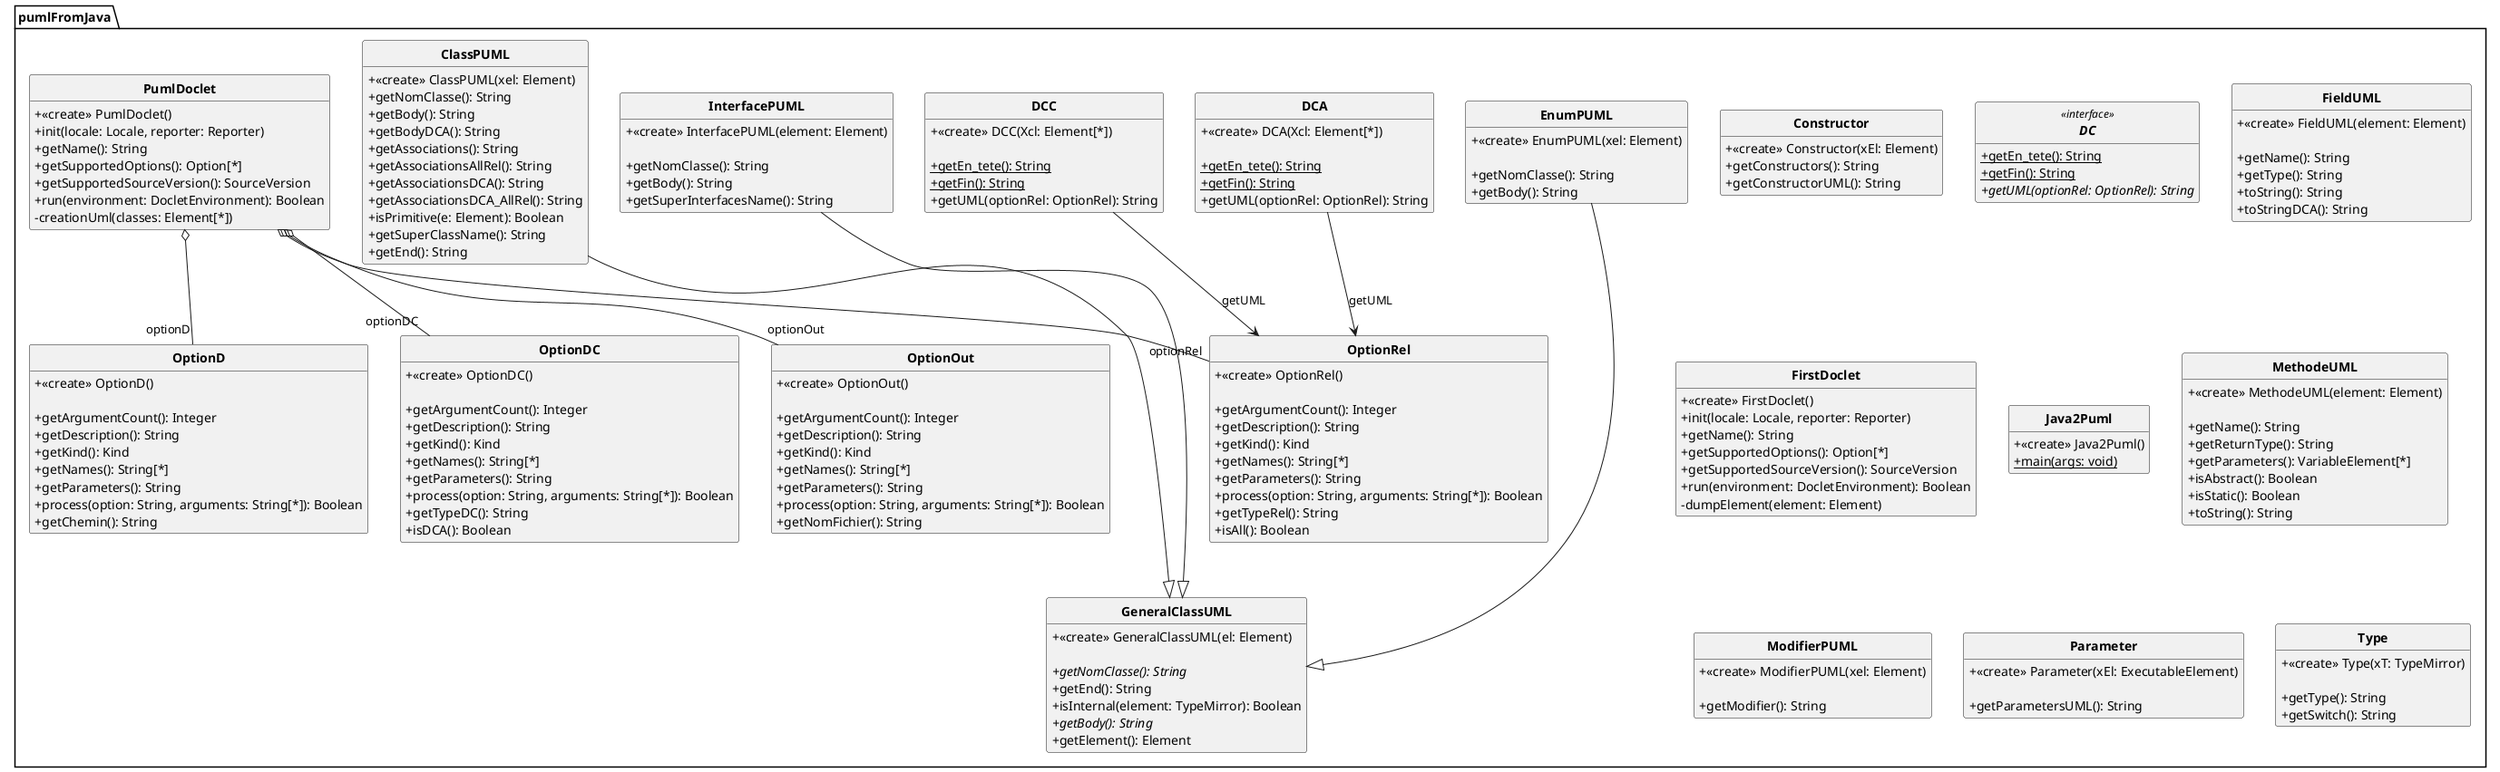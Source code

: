 @startuml
'https://plantuml.com/class-diagram
skinparam style strictuml
skinparam classAttributeIconSize 0
skinparam classFontStyle Bold
hide empty members

Class pumlFromJava.ClassPUML{
+ <<create>> ClassPUML(xel: Element)
+ getNomClasse(): String
+ getBody(): String
+ getBodyDCA(): String
+ getAssociations(): String
+ getAssociationsAllRel(): String
+ getAssociationsDCA(): String
+ getAssociationsDCA_AllRel(): String
+ isPrimitive(e: Element): Boolean
+ getSuperClassName(): String
+ getEnd(): String

}

pumlFromJava.ClassPUML ---|> pumlFromJava.GeneralClassUML
Class pumlFromJava.Constructor{
+ <<create>> Constructor(xEl: Element)



+ getConstructors(): String
+ getConstructorUML(): String

}


Interface pumlFromJava.DC<<interface>> {
{static} + getEn_tete(): String
{static} + getFin(): String
{abstract} + getUML(optionRel: OptionRel): String

}

Class pumlFromJava.DCA{
+ <<create>> DCA(Xcl: Element[*])

{static} + getEn_tete(): String
{static} + getFin(): String
+ getUML(optionRel: OptionRel): String

}
pumlFromJava.DCA --> pumlFromJava.OptionRel: getUML


Class pumlFromJava.DCC{
+ <<create>> DCC(Xcl: Element[*])

{static} + getEn_tete(): String
{static} + getFin(): String
+ getUML(optionRel: OptionRel): String

}
pumlFromJava.DCC --> pumlFromJava.OptionRel: getUML


Class pumlFromJava.EnumPUML{
+ <<create>> EnumPUML(xel: Element)

+ getNomClasse(): String
+ getBody(): String

}

pumlFromJava.EnumPUML ---|> pumlFromJava.GeneralClassUML
Class pumlFromJava.FieldUML{
+ <<create>> FieldUML(element: Element)

+ getName(): String
+ getType(): String
+ toString(): String
+ toStringDCA(): String

}


Class pumlFromJava.FirstDoclet{
+ <<create>> FirstDoclet()
+ init(locale: Locale, reporter: Reporter)
+ getName(): String
+ getSupportedOptions(): Option[*]
+ getSupportedSourceVersion(): SourceVersion
+ run(environment: DocletEnvironment): Boolean
- dumpElement(element: Element)

}


Class pumlFromJava.GeneralClassUML{
+ <<create>> GeneralClassUML(el: Element)

{abstract} + getNomClasse(): String
+ getEnd(): String
+ isInternal(element: TypeMirror): Boolean
{abstract} + getBody(): String
+ getElement(): Element

}


Class pumlFromJava.InterfacePUML{
+ <<create>> InterfacePUML(element: Element)

+ getNomClasse(): String
+ getBody(): String
+ getSuperInterfacesName(): String

}

pumlFromJava.InterfacePUML ---|> pumlFromJava.GeneralClassUML
Class pumlFromJava.Java2Puml{
+ <<create>> Java2Puml()
{static} + main(args: void)

}


Class pumlFromJava.MethodeUML{
+ <<create>> MethodeUML(element: Element)

+ getName(): String
+ getReturnType(): String
+ getParameters(): VariableElement[*]
+ isAbstract(): Boolean
+ isStatic(): Boolean
+ toString(): String

}


Class pumlFromJava.ModifierPUML{
+ <<create>> ModifierPUML(xel: Element)

+ getModifier(): String

}


Class pumlFromJava.OptionD{
+ <<create>> OptionD()

+ getArgumentCount(): Integer
+ getDescription(): String
+ getKind(): Kind
+ getNames(): String[*]
+ getParameters(): String
+ process(option: String, arguments: String[*]): Boolean
+ getChemin(): String

}


Class pumlFromJava.OptionDC{
+ <<create>> OptionDC()

+ getArgumentCount(): Integer
+ getDescription(): String
+ getKind(): Kind
+ getNames(): String[*]
+ getParameters(): String
+ process(option: String, arguments: String[*]): Boolean
+ getTypeDC(): String
+ isDCA(): Boolean

}


Class pumlFromJava.OptionOut{
+ <<create>> OptionOut()

+ getArgumentCount(): Integer
+ getDescription(): String
+ getKind(): Kind
+ getNames(): String[*]
+ getParameters(): String
+ process(option: String, arguments: String[*]): Boolean
+ getNomFichier(): String

}


Class pumlFromJava.OptionRel{
+ <<create>> OptionRel()

+ getArgumentCount(): Integer
+ getDescription(): String
+ getKind(): Kind
+ getNames(): String[*]
+ getParameters(): String
+ process(option: String, arguments: String[*]): Boolean
+ getTypeRel(): String
+ isAll(): Boolean

}


Class pumlFromJava.Parameter{
+ <<create>> Parameter(xEl: ExecutableElement)

+ getParametersUML(): String

}


Class pumlFromJava.PumlDoclet{
+ <<create>> PumlDoclet()




+ init(locale: Locale, reporter: Reporter)
+ getName(): String
+ getSupportedOptions(): Option[*]
+ getSupportedSourceVersion(): SourceVersion
+ run(environment: DocletEnvironment): Boolean
- creationUml(classes: Element[*])

}
pumlFromJava.PumlDoclet o-- "optionOut"pumlFromJava.OptionOut
pumlFromJava.PumlDoclet o-- "optionD"pumlFromJava.OptionD
pumlFromJava.PumlDoclet o-- "optionDC"pumlFromJava.OptionDC
pumlFromJava.PumlDoclet o-- "optionRel"pumlFromJava.OptionRel


Class pumlFromJava.Type{
+ <<create>> Type(xT: TypeMirror)

+ getType(): String
+ getSwitch(): String

}



@enduml

